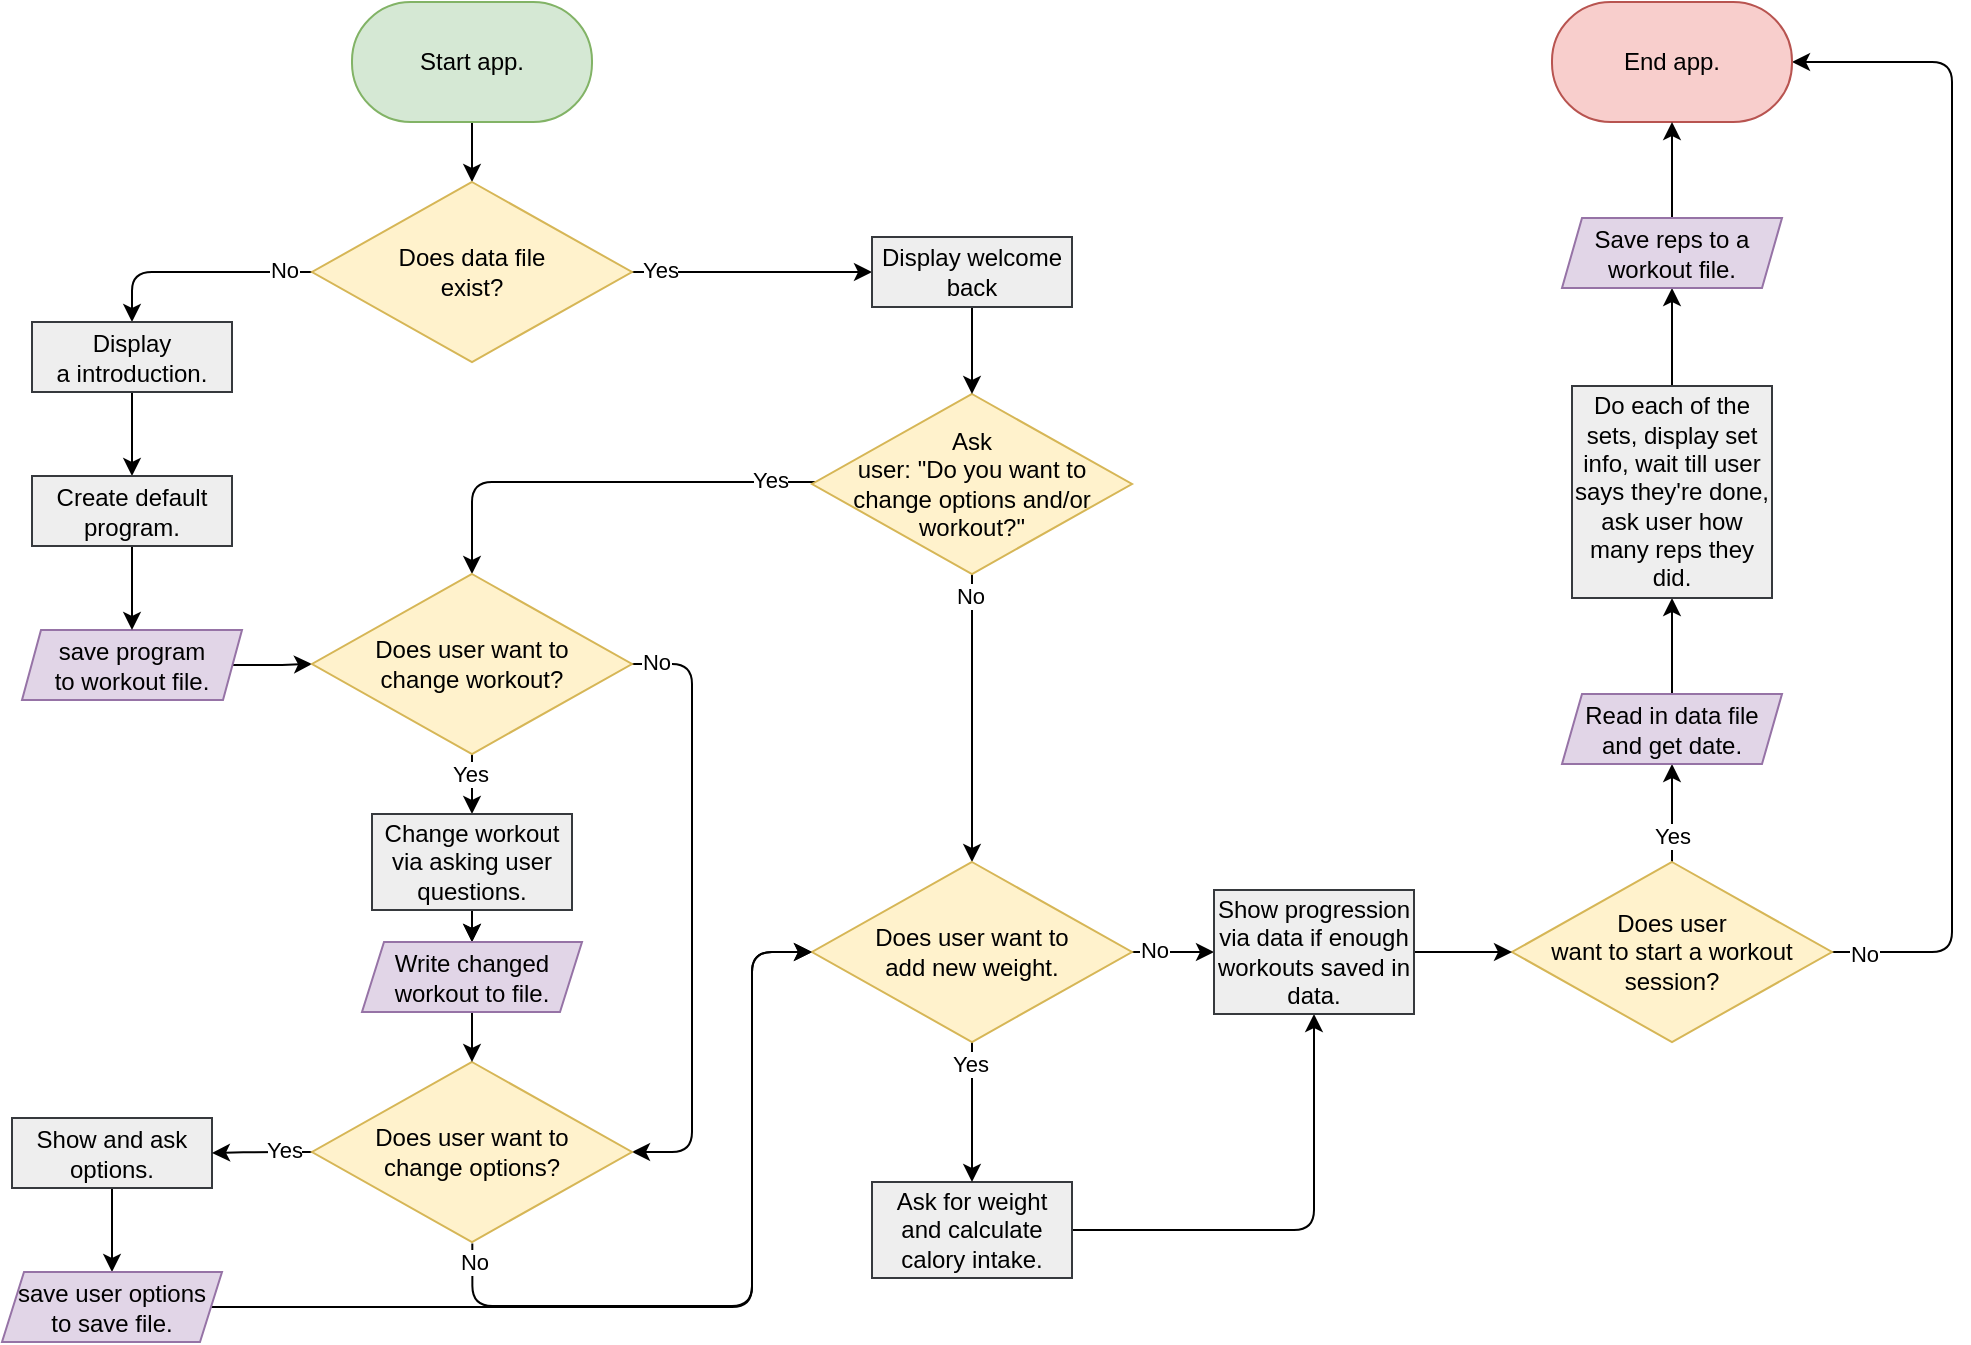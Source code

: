 <mxfile>
    <diagram id="Gj91PurLYx6kdeHO8avD" name="Page-1">
        <mxGraphModel dx="280" dy="199" grid="1" gridSize="10" guides="1" tooltips="1" connect="1" arrows="1" fold="1" page="1" pageScale="1" pageWidth="827" pageHeight="1169" background="#ffffff" math="0" shadow="0">
            <root>
                <mxCell id="0"/>
                <mxCell id="1" parent="0"/>
                <mxCell id="17" value="" style="edgeStyle=orthogonalEdgeStyle;html=1;" parent="1" source="10" target="11" edge="1">
                    <mxGeometry relative="1" as="geometry"/>
                </mxCell>
                <mxCell id="10" value="Start app." style="rounded=1;whiteSpace=wrap;html=1;arcSize=49;fillColor=#d5e8d4;strokeColor=#82b366;" parent="1" vertex="1">
                    <mxGeometry x="520" y="40" width="120" height="60" as="geometry"/>
                </mxCell>
                <mxCell id="13" value="" style="edgeStyle=orthogonalEdgeStyle;html=1;" parent="1" source="11" target="12" edge="1">
                    <mxGeometry relative="1" as="geometry">
                        <Array as="points">
                            <mxPoint x="410" y="175"/>
                        </Array>
                    </mxGeometry>
                </mxCell>
                <mxCell id="23" value="No" style="edgeLabel;html=1;align=center;verticalAlign=middle;resizable=0;points=[];" parent="13" vertex="1" connectable="0">
                    <mxGeometry x="-0.706" y="-3" relative="1" as="geometry">
                        <mxPoint x="3" y="2" as="offset"/>
                    </mxGeometry>
                </mxCell>
                <mxCell id="15" value="" style="edgeStyle=orthogonalEdgeStyle;html=1;" parent="1" source="11" target="117" edge="1">
                    <mxGeometry relative="1" as="geometry">
                        <mxPoint x="740" y="230" as="targetPoint"/>
                        <Array as="points"/>
                    </mxGeometry>
                </mxCell>
                <mxCell id="25" value="Yes" style="edgeLabel;html=1;align=center;verticalAlign=middle;resizable=0;points=[];" parent="15" vertex="1" connectable="0">
                    <mxGeometry x="-0.822" y="3" relative="1" as="geometry">
                        <mxPoint x="3" y="2" as="offset"/>
                    </mxGeometry>
                </mxCell>
                <mxCell id="11" value="Does data file &lt;br&gt;exist?" style="rhombus;whiteSpace=wrap;html=1;fillColor=#fff2cc;strokeColor=#d6b656;" parent="1" vertex="1">
                    <mxGeometry x="500" y="130" width="160" height="90" as="geometry"/>
                </mxCell>
                <mxCell id="27" value="" style="edgeStyle=orthogonalEdgeStyle;html=1;" parent="1" source="12" target="101" edge="1">
                    <mxGeometry relative="1" as="geometry">
                        <Array as="points"/>
                    </mxGeometry>
                </mxCell>
                <mxCell id="12" value="Display&lt;br&gt;a introduction." style="rounded=0;whiteSpace=wrap;html=1;fillColor=#eeeeee;strokeColor=#36393d;fontStyle=0" parent="1" vertex="1">
                    <mxGeometry x="360" y="200" width="100" height="35" as="geometry"/>
                </mxCell>
                <mxCell id="28" style="edgeStyle=orthogonalEdgeStyle;html=1;" parent="1" source="18" target="33" edge="1">
                    <mxGeometry relative="1" as="geometry">
                        <mxPoint x="580" y="330" as="targetPoint"/>
                        <Array as="points">
                            <mxPoint x="580" y="280"/>
                        </Array>
                    </mxGeometry>
                </mxCell>
                <mxCell id="51" value="Yes" style="edgeLabel;html=1;align=center;verticalAlign=middle;resizable=0;points=[];" parent="28" vertex="1" connectable="0">
                    <mxGeometry x="-0.667" relative="1" as="geometry">
                        <mxPoint x="13" y="-1" as="offset"/>
                    </mxGeometry>
                </mxCell>
                <mxCell id="50" style="edgeStyle=orthogonalEdgeStyle;html=1;" parent="1" source="18" target="59" edge="1">
                    <mxGeometry relative="1" as="geometry">
                        <Array as="points"/>
                    </mxGeometry>
                </mxCell>
                <mxCell id="52" value="No" style="edgeLabel;html=1;align=center;verticalAlign=middle;resizable=0;points=[];" parent="50" vertex="1" connectable="0">
                    <mxGeometry x="-0.839" y="-1" relative="1" as="geometry">
                        <mxPoint y="-1" as="offset"/>
                    </mxGeometry>
                </mxCell>
                <mxCell id="18" value="Ask&lt;br&gt;user: &quot;Do you want to&lt;br&gt;change options and/or workout?&quot;" style="rhombus;whiteSpace=wrap;html=1;fillColor=#fff2cc;strokeColor=#d6b656;" parent="1" vertex="1">
                    <mxGeometry x="750" y="236" width="160" height="90" as="geometry"/>
                </mxCell>
                <mxCell id="109" style="edgeStyle=orthogonalEdgeStyle;html=1;" parent="1" source="26" target="110" edge="1">
                    <mxGeometry relative="1" as="geometry">
                        <mxPoint x="690" y="760.0" as="targetPoint"/>
                    </mxGeometry>
                </mxCell>
                <mxCell id="26" value="Show and ask options." style="whiteSpace=wrap;html=1;rounded=0;fillColor=#eeeeee;strokeColor=#36393d;" parent="1" vertex="1">
                    <mxGeometry x="350" y="598" width="100" height="35" as="geometry"/>
                </mxCell>
                <mxCell id="34" value="" style="edgeStyle=orthogonalEdgeStyle;html=1;entryX=0;entryY=0.5;entryDx=0;entryDy=0;" parent="1" source="94" target="33" edge="1">
                    <mxGeometry relative="1" as="geometry"/>
                </mxCell>
                <mxCell id="36" style="edgeStyle=orthogonalEdgeStyle;html=1;" parent="1" source="33" target="35" edge="1">
                    <mxGeometry relative="1" as="geometry"/>
                </mxCell>
                <mxCell id="37" value="Yes" style="edgeLabel;html=1;align=center;verticalAlign=middle;resizable=0;points=[];" parent="36" vertex="1" connectable="0">
                    <mxGeometry x="-0.747" y="2" relative="1" as="geometry">
                        <mxPoint x="-3" y="6" as="offset"/>
                    </mxGeometry>
                </mxCell>
                <mxCell id="41" style="edgeStyle=orthogonalEdgeStyle;html=1;exitX=1;exitY=0.5;exitDx=0;exitDy=0;" parent="1" source="33" target="39" edge="1">
                    <mxGeometry relative="1" as="geometry">
                        <Array as="points">
                            <mxPoint x="690" y="371"/>
                            <mxPoint x="690" y="615"/>
                        </Array>
                        <mxPoint x="657.091" y="369" as="sourcePoint"/>
                        <mxPoint x="655.636" y="616" as="targetPoint"/>
                    </mxGeometry>
                </mxCell>
                <mxCell id="43" value="No" style="edgeLabel;html=1;align=center;verticalAlign=middle;resizable=0;points=[];" parent="41" vertex="1" connectable="0">
                    <mxGeometry x="-0.804" relative="1" as="geometry">
                        <mxPoint x="-18" y="-1" as="offset"/>
                    </mxGeometry>
                </mxCell>
                <mxCell id="33" value="Does user want to&lt;br&gt;change workout?" style="rhombus;whiteSpace=wrap;html=1;rounded=0;fillColor=#fff2cc;strokeColor=#d6b656;" parent="1" vertex="1">
                    <mxGeometry x="500" y="326" width="160" height="90" as="geometry"/>
                </mxCell>
                <mxCell id="98" value="" style="edgeStyle=orthogonalEdgeStyle;html=1;" parent="1" source="35" target="97" edge="1">
                    <mxGeometry relative="1" as="geometry"/>
                </mxCell>
                <mxCell id="116" value="" style="edgeStyle=orthogonalEdgeStyle;html=1;" parent="1" source="35" target="97" edge="1">
                    <mxGeometry relative="1" as="geometry"/>
                </mxCell>
                <mxCell id="35" value="Change workout via asking user questions." style="rounded=0;whiteSpace=wrap;html=1;fillColor=#eeeeee;strokeColor=#36393d;" parent="1" vertex="1">
                    <mxGeometry x="530" y="446" width="100" height="48" as="geometry"/>
                </mxCell>
                <mxCell id="45" value="" style="edgeStyle=orthogonalEdgeStyle;html=1;exitX=0;exitY=0.5;exitDx=0;exitDy=0;" parent="1" source="39" target="26" edge="1">
                    <mxGeometry relative="1" as="geometry">
                        <mxPoint x="460" y="630" as="targetPoint"/>
                    </mxGeometry>
                </mxCell>
                <mxCell id="46" value="Yes" style="edgeLabel;html=1;align=center;verticalAlign=middle;resizable=0;points=[];" parent="45" vertex="1" connectable="0">
                    <mxGeometry x="-0.389" relative="1" as="geometry">
                        <mxPoint x="1" y="-1" as="offset"/>
                    </mxGeometry>
                </mxCell>
                <mxCell id="105" value="" style="edgeStyle=orthogonalEdgeStyle;html=1;exitX=0.501;exitY=1.008;exitDx=0;exitDy=0;exitPerimeter=0;entryX=0;entryY=0.5;entryDx=0;entryDy=0;" parent="1" source="39" target="59" edge="1">
                    <mxGeometry relative="1" as="geometry">
                        <mxPoint x="730" y="520" as="targetPoint"/>
                        <Array as="points">
                            <mxPoint x="580" y="692"/>
                            <mxPoint x="720" y="692"/>
                            <mxPoint x="720" y="515"/>
                        </Array>
                        <mxPoint x="580" y="664" as="sourcePoint"/>
                    </mxGeometry>
                </mxCell>
                <mxCell id="106" value="No" style="edgeLabel;html=1;align=center;verticalAlign=middle;resizable=0;points=[];" parent="105" vertex="1" connectable="0">
                    <mxGeometry x="-0.57" y="-3" relative="1" as="geometry">
                        <mxPoint x="-50" y="-25" as="offset"/>
                    </mxGeometry>
                </mxCell>
                <mxCell id="39" value="Does user want to&lt;br&gt;change options?" style="rhombus;whiteSpace=wrap;html=1;rounded=0;fillColor=#fff2cc;strokeColor=#d6b656;" parent="1" vertex="1">
                    <mxGeometry x="500" y="570" width="160" height="90" as="geometry"/>
                </mxCell>
                <mxCell id="69" style="edgeStyle=orthogonalEdgeStyle;html=1;" parent="1" source="55" target="77" edge="1">
                    <mxGeometry relative="1" as="geometry">
                        <mxPoint x="940" y="640" as="targetPoint"/>
                    </mxGeometry>
                </mxCell>
                <mxCell id="55" value="Ask for weight and calculate calory intake." style="whiteSpace=wrap;html=1;fillColor=#eeeeee;strokeColor=#36393d;" parent="1" vertex="1">
                    <mxGeometry x="780" y="630" width="100" height="48" as="geometry"/>
                </mxCell>
                <mxCell id="61" style="edgeStyle=orthogonalEdgeStyle;html=1;" parent="1" source="59" target="55" edge="1">
                    <mxGeometry relative="1" as="geometry"/>
                </mxCell>
                <mxCell id="62" value="Yes" style="edgeLabel;html=1;align=center;verticalAlign=middle;resizable=0;points=[];" parent="61" vertex="1" connectable="0">
                    <mxGeometry x="-0.841" y="4" relative="1" as="geometry">
                        <mxPoint x="-5" y="5" as="offset"/>
                    </mxGeometry>
                </mxCell>
                <mxCell id="66" style="edgeStyle=orthogonalEdgeStyle;html=1;" parent="1" source="59" target="77" edge="1">
                    <mxGeometry relative="1" as="geometry">
                        <mxPoint x="1000" y="600" as="targetPoint"/>
                    </mxGeometry>
                </mxCell>
                <mxCell id="81" value="No" style="edgeLabel;html=1;align=center;verticalAlign=middle;resizable=0;points=[];" parent="66" vertex="1" connectable="0">
                    <mxGeometry x="-0.836" y="1" relative="1" as="geometry">
                        <mxPoint x="7" as="offset"/>
                    </mxGeometry>
                </mxCell>
                <mxCell id="59" value="Does user want to&lt;br&gt;add new weight." style="rhombus;whiteSpace=wrap;html=1;fillColor=#fff2cc;strokeColor=#d6b656;" parent="1" vertex="1">
                    <mxGeometry x="750" y="470" width="160" height="90" as="geometry"/>
                </mxCell>
                <mxCell id="73" value="" style="edgeStyle=orthogonalEdgeStyle;html=1;" parent="1" source="70" target="107" edge="1">
                    <mxGeometry relative="1" as="geometry">
                        <mxPoint x="1180" y="425" as="targetPoint"/>
                    </mxGeometry>
                </mxCell>
                <mxCell id="76" value="Yes" style="edgeLabel;html=1;align=center;verticalAlign=middle;resizable=0;points=[];" parent="73" vertex="1" connectable="0">
                    <mxGeometry x="-0.751" y="1" relative="1" as="geometry">
                        <mxPoint x="1" y="-7" as="offset"/>
                    </mxGeometry>
                </mxCell>
                <mxCell id="85" style="edgeStyle=orthogonalEdgeStyle;html=1;entryX=1;entryY=0.5;entryDx=0;entryDy=0;" parent="1" source="70" target="75" edge="1">
                    <mxGeometry relative="1" as="geometry">
                        <Array as="points">
                            <mxPoint x="1320" y="515"/>
                            <mxPoint x="1320" y="70"/>
                        </Array>
                    </mxGeometry>
                </mxCell>
                <mxCell id="86" value="No" style="edgeLabel;html=1;align=center;verticalAlign=middle;resizable=0;points=[];" parent="85" vertex="1" connectable="0">
                    <mxGeometry x="-0.946" y="-3" relative="1" as="geometry">
                        <mxPoint y="-2" as="offset"/>
                    </mxGeometry>
                </mxCell>
                <mxCell id="70" value="Does user&lt;br&gt;want to start a workout session?" style="rhombus;whiteSpace=wrap;html=1;fillColor=#fff2cc;strokeColor=#d6b656;" parent="1" vertex="1">
                    <mxGeometry x="1100" y="470" width="160" height="90" as="geometry"/>
                </mxCell>
                <mxCell id="75" value="End app." style="rounded=1;whiteSpace=wrap;html=1;arcSize=49;fillColor=#f8cecc;strokeColor=#b85450;" parent="1" vertex="1">
                    <mxGeometry x="1120" y="40" width="120" height="60" as="geometry"/>
                </mxCell>
                <mxCell id="80" value="" style="edgeStyle=orthogonalEdgeStyle;html=1;" parent="1" source="77" target="70" edge="1">
                    <mxGeometry relative="1" as="geometry"/>
                </mxCell>
                <mxCell id="77" value="Show progression via data if enough workouts saved in data." style="whiteSpace=wrap;html=1;fillColor=#eeeeee;strokeColor=#36393d;" parent="1" vertex="1">
                    <mxGeometry x="951" y="484" width="100" height="62" as="geometry"/>
                </mxCell>
                <mxCell id="90" value="" style="edgeStyle=orthogonalEdgeStyle;html=1;" parent="1" source="107" target="89" edge="1">
                    <mxGeometry relative="1" as="geometry">
                        <mxPoint x="1180" y="365" as="sourcePoint"/>
                    </mxGeometry>
                </mxCell>
                <mxCell id="92" style="edgeStyle=orthogonalEdgeStyle;html=1;" parent="1" source="89" target="103" edge="1">
                    <mxGeometry relative="1" as="geometry">
                        <mxPoint x="1181" y="190" as="targetPoint"/>
                    </mxGeometry>
                </mxCell>
                <mxCell id="89" value="Do each of the sets, display set info, wait till user says they're done, ask user how many reps they did." style="whiteSpace=wrap;html=1;rounded=0;fillColor=#eeeeee;strokeColor=#36393d;" parent="1" vertex="1">
                    <mxGeometry x="1130" y="232" width="100" height="106" as="geometry"/>
                </mxCell>
                <mxCell id="93" style="edgeStyle=orthogonalEdgeStyle;html=1;" parent="1" source="103" target="75" edge="1">
                    <mxGeometry relative="1" as="geometry">
                        <mxPoint x="1181" y="130" as="sourcePoint"/>
                    </mxGeometry>
                </mxCell>
                <mxCell id="94" value="save program&lt;br&gt;to workout file." style="shape=parallelogram;perimeter=parallelogramPerimeter;whiteSpace=wrap;html=1;fixedSize=1;fillColor=#e1d5e7;strokeColor=#9673a6;size=9.5;" parent="1" vertex="1">
                    <mxGeometry x="355" y="354" width="110" height="35" as="geometry"/>
                </mxCell>
                <mxCell id="99" value="" style="edgeStyle=orthogonalEdgeStyle;html=1;" parent="1" source="97" target="39" edge="1">
                    <mxGeometry relative="1" as="geometry"/>
                </mxCell>
                <mxCell id="97" value="Write changed &lt;br&gt;workout to file." style="shape=parallelogram;perimeter=parallelogramPerimeter;whiteSpace=wrap;html=1;fixedSize=1;fillColor=#e1d5e7;strokeColor=#9673a6;size=11;" parent="1" vertex="1">
                    <mxGeometry x="525" y="510" width="110" height="35" as="geometry"/>
                </mxCell>
                <mxCell id="102" value="" style="edgeStyle=orthogonalEdgeStyle;html=1;" parent="1" source="101" target="94" edge="1">
                    <mxGeometry relative="1" as="geometry"/>
                </mxCell>
                <mxCell id="101" value="Create default program." style="rounded=0;whiteSpace=wrap;html=1;fillColor=#eeeeee;strokeColor=#36393d;" parent="1" vertex="1">
                    <mxGeometry x="360" y="277" width="100" height="35" as="geometry"/>
                </mxCell>
                <mxCell id="103" value="Save reps to a workout file." style="shape=parallelogram;perimeter=parallelogramPerimeter;whiteSpace=wrap;html=1;fixedSize=1;fillColor=#e1d5e7;strokeColor=#9673a6;size=10.0;" parent="1" vertex="1">
                    <mxGeometry x="1125" y="148" width="110" height="35" as="geometry"/>
                </mxCell>
                <mxCell id="107" value="Read in data file and get date." style="shape=parallelogram;perimeter=parallelogramPerimeter;whiteSpace=wrap;html=1;fixedSize=1;fillColor=#e1d5e7;strokeColor=#9673a6;size=10.0;" parent="1" vertex="1">
                    <mxGeometry x="1125" y="386" width="110" height="35" as="geometry"/>
                </mxCell>
                <mxCell id="111" style="edgeStyle=orthogonalEdgeStyle;html=1;exitX=1;exitY=0.5;exitDx=0;exitDy=0;" parent="1" source="110" target="59" edge="1">
                    <mxGeometry relative="1" as="geometry">
                        <Array as="points">
                            <mxPoint x="720" y="693"/>
                            <mxPoint x="720" y="515"/>
                        </Array>
                        <mxPoint x="460" y="680" as="sourcePoint"/>
                    </mxGeometry>
                </mxCell>
                <mxCell id="110" value="save user options&lt;br&gt;to save file." style="shape=parallelogram;perimeter=parallelogramPerimeter;whiteSpace=wrap;html=1;fixedSize=1;fillColor=#e1d5e7;strokeColor=#9673a6;size=11;" parent="1" vertex="1">
                    <mxGeometry x="345" y="675" width="110" height="35" as="geometry"/>
                </mxCell>
                <mxCell id="118" value="" style="edgeStyle=none;html=1;" edge="1" parent="1" source="117" target="18">
                    <mxGeometry relative="1" as="geometry"/>
                </mxCell>
                <mxCell id="117" value="Display welcome back" style="rounded=0;whiteSpace=wrap;html=1;fillColor=#eeeeee;strokeColor=#36393d;fontStyle=0" vertex="1" parent="1">
                    <mxGeometry x="780" y="157.5" width="100" height="35" as="geometry"/>
                </mxCell>
            </root>
        </mxGraphModel>
    </diagram>
</mxfile>